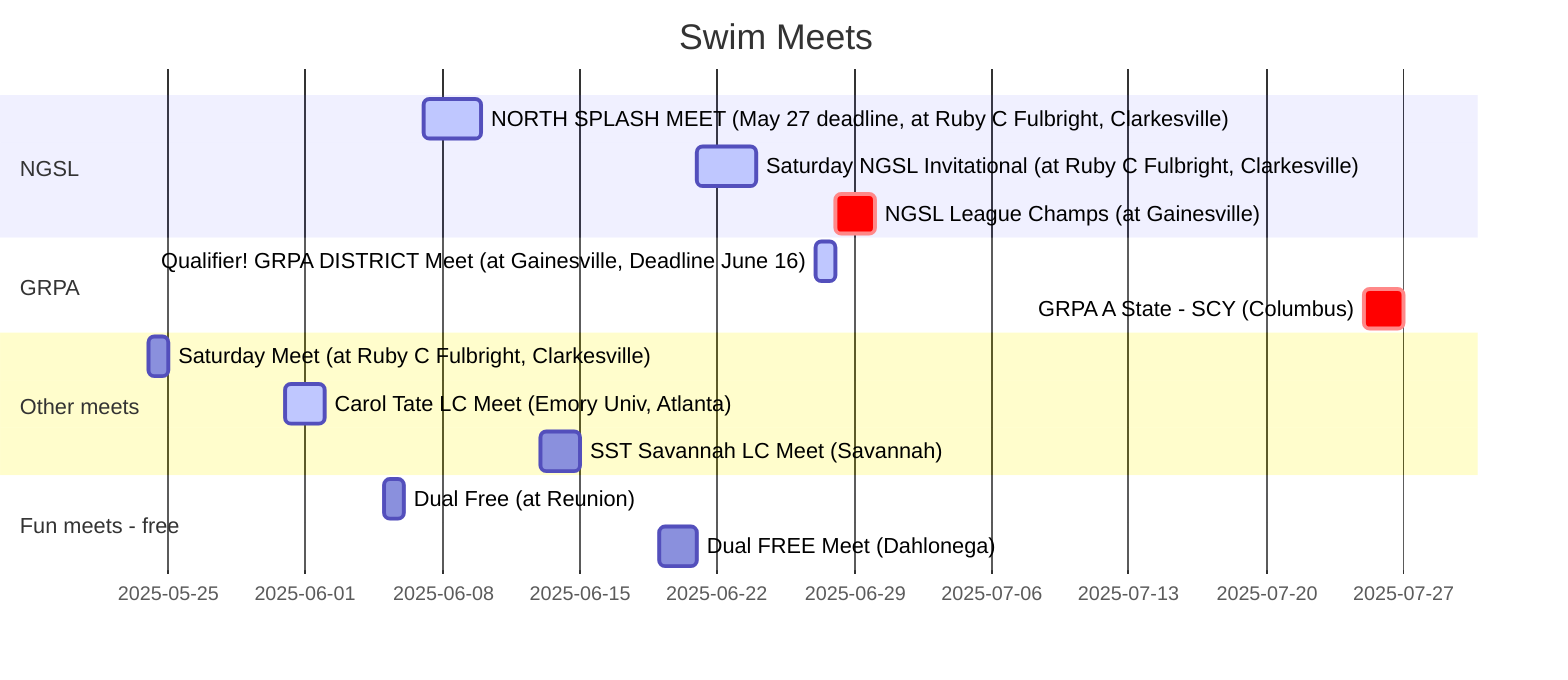 gantt
    Title Swim Meets
    dateFormat YYY-MM-DD
    todayMarker stroke-width:5px,stroke:#0f0,opacity:0.5

    Section NGSL

    NORTH SPLASH MEET (May 27 deadline, at Ruby C Fulbright, Clarkesville) :active, 2025-06-07, 3d
    Saturday NGSL Invitational (at Ruby C Fulbright, Clarkesville) :active, 2025-06-21, 3d
    NGSL League Champs (at Gainesville) :crit, 2025-06-28, 2d

    Section GRPA

    Qualifier! GRPA DISTRICT Meet (at Gainesville, Deadline June 16) :active, 2025-06-27, 1d
    GRPA A State - SCY (Columbus)  :crit, 2025-07-25, 2d

    Section Other meets
    Saturday Meet (at Ruby C Fulbright, Clarkesville) :meet1,2025-05-24, 1d
    Carol Tate LC Meet (Emory Univ, Atlanta) :active, 2025-05-31, 2d
    SST Savannah LC Meet (Savannah) :meet1,2025-06-13, 2d

    Section Fun meets - free
    Dual Free (at Reunion) :q_ngsl, 2025-06-05, 1d
    Dual FREE Meet (Dahlonega)  :meet1,2025-06-19, 2d